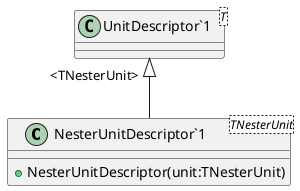 @startuml
class "NesterUnitDescriptor`1"<TNesterUnit> {
    + NesterUnitDescriptor(unit:TNesterUnit)
}
class "UnitDescriptor`1"<T> {
}
"UnitDescriptor`1" "<TNesterUnit>" <|-- "NesterUnitDescriptor`1"
@enduml
